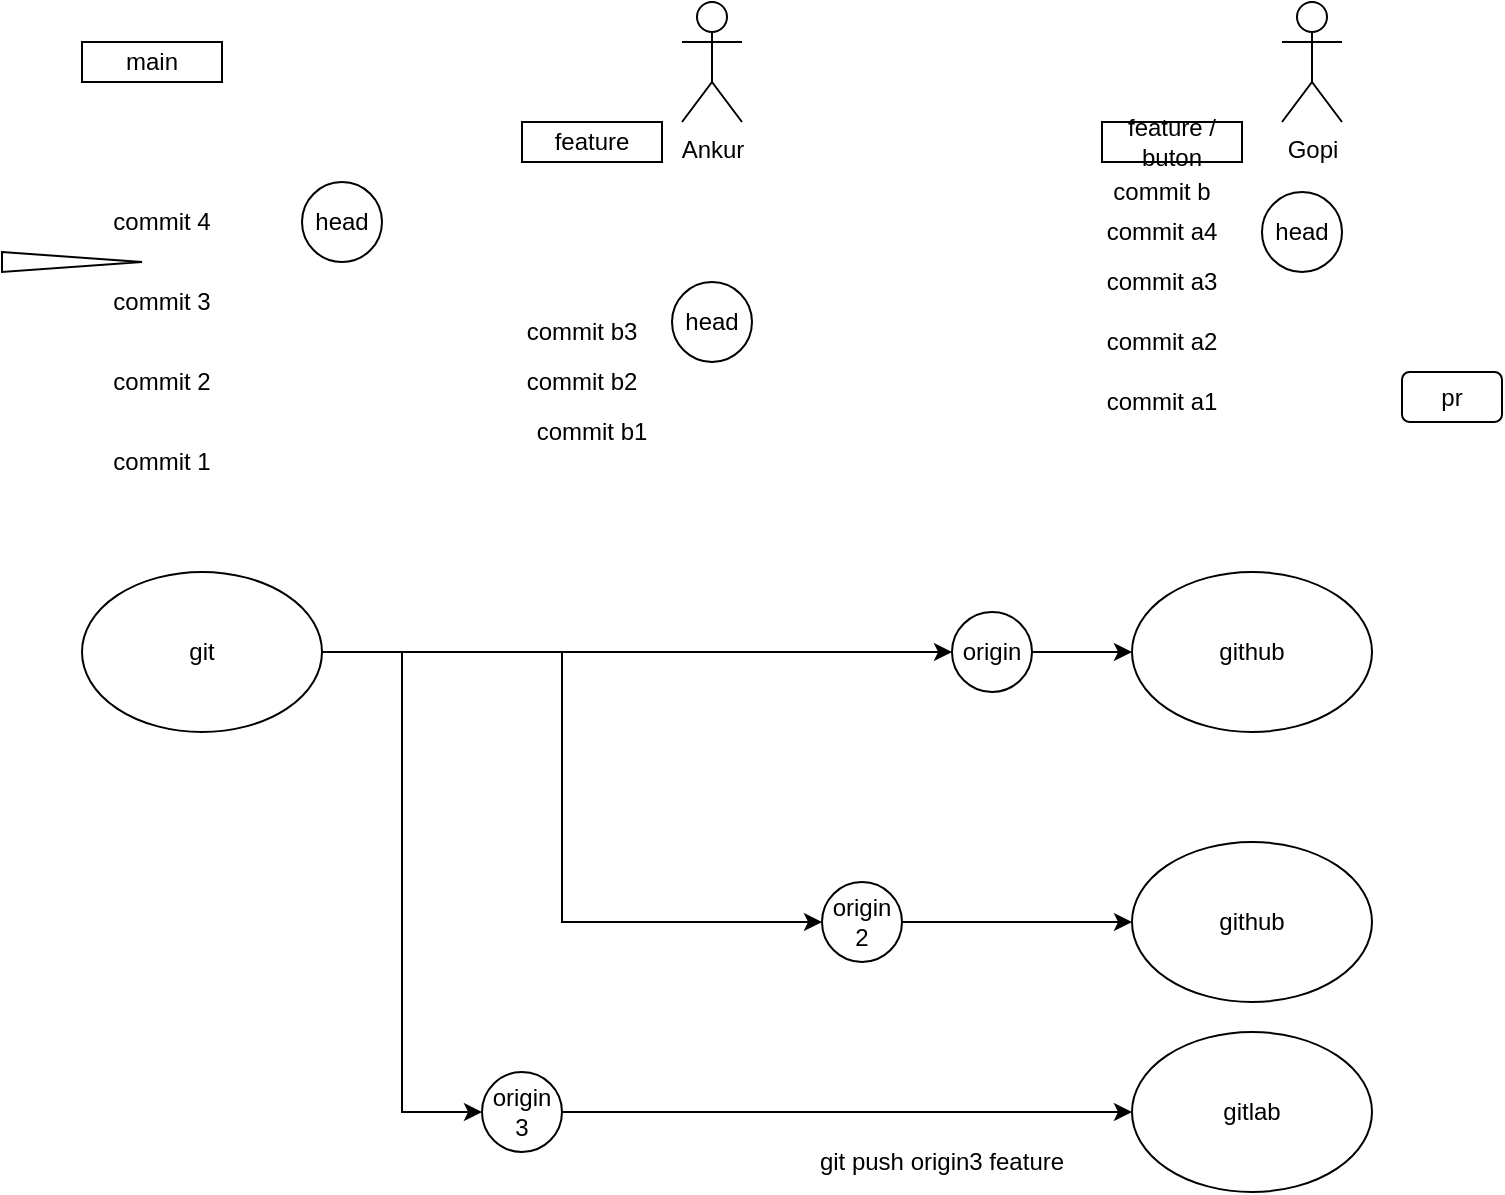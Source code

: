 <mxfile version="21.1.1" type="github">
  <diagram name="Page-1" id="0dETcMMRxrlC8p1lNOKp">
    <mxGraphModel dx="1185" dy="795" grid="1" gridSize="10" guides="1" tooltips="1" connect="1" arrows="1" fold="1" page="1" pageScale="1" pageWidth="827" pageHeight="1169" math="0" shadow="0">
      <root>
        <mxCell id="0" />
        <mxCell id="1" parent="0" />
        <mxCell id="X_DRRjwLALHDRUyH7Zs5-1" value="head" style="ellipse;whiteSpace=wrap;html=1;aspect=fixed;" vertex="1" parent="1">
          <mxGeometry x="150" y="150" width="40" height="40" as="geometry" />
        </mxCell>
        <mxCell id="X_DRRjwLALHDRUyH7Zs5-17" style="edgeStyle=orthogonalEdgeStyle;rounded=0;orthogonalLoop=1;jettySize=auto;html=1;exitX=1;exitY=0.5;exitDx=0;exitDy=0;" edge="1" parent="1" source="X_DRRjwLALHDRUyH7Zs5-2" target="X_DRRjwLALHDRUyH7Zs5-7">
          <mxGeometry relative="1" as="geometry" />
        </mxCell>
        <mxCell id="X_DRRjwLALHDRUyH7Zs5-2" value="origin" style="ellipse;whiteSpace=wrap;html=1;" vertex="1" parent="1">
          <mxGeometry x="475" y="365" width="40" height="40" as="geometry" />
        </mxCell>
        <mxCell id="X_DRRjwLALHDRUyH7Zs5-14" style="edgeStyle=orthogonalEdgeStyle;rounded=0;orthogonalLoop=1;jettySize=auto;html=1;entryX=0;entryY=0.5;entryDx=0;entryDy=0;" edge="1" parent="1" source="X_DRRjwLALHDRUyH7Zs5-4" target="X_DRRjwLALHDRUyH7Zs5-13">
          <mxGeometry relative="1" as="geometry">
            <Array as="points">
              <mxPoint x="200" y="385" />
              <mxPoint x="200" y="615" />
            </Array>
          </mxGeometry>
        </mxCell>
        <mxCell id="X_DRRjwLALHDRUyH7Zs5-15" style="edgeStyle=orthogonalEdgeStyle;rounded=0;orthogonalLoop=1;jettySize=auto;html=1;entryX=0;entryY=0.5;entryDx=0;entryDy=0;" edge="1" parent="1" source="X_DRRjwLALHDRUyH7Zs5-4" target="X_DRRjwLALHDRUyH7Zs5-12">
          <mxGeometry relative="1" as="geometry">
            <mxPoint x="320" y="508" as="targetPoint" />
            <Array as="points">
              <mxPoint x="280" y="385" />
              <mxPoint x="280" y="520" />
            </Array>
          </mxGeometry>
        </mxCell>
        <mxCell id="X_DRRjwLALHDRUyH7Zs5-16" style="edgeStyle=orthogonalEdgeStyle;rounded=0;orthogonalLoop=1;jettySize=auto;html=1;entryX=0;entryY=0.5;entryDx=0;entryDy=0;" edge="1" parent="1" source="X_DRRjwLALHDRUyH7Zs5-4" target="X_DRRjwLALHDRUyH7Zs5-2">
          <mxGeometry relative="1" as="geometry" />
        </mxCell>
        <mxCell id="X_DRRjwLALHDRUyH7Zs5-4" value="git" style="ellipse;whiteSpace=wrap;html=1;" vertex="1" parent="1">
          <mxGeometry x="40" y="345" width="120" height="80" as="geometry" />
        </mxCell>
        <mxCell id="X_DRRjwLALHDRUyH7Zs5-6" value="commit 1" style="text;html=1;strokeColor=none;fillColor=none;align=center;verticalAlign=middle;whiteSpace=wrap;rounded=0;" vertex="1" parent="1">
          <mxGeometry x="50" y="275" width="60" height="30" as="geometry" />
        </mxCell>
        <mxCell id="X_DRRjwLALHDRUyH7Zs5-7" value="github" style="ellipse;whiteSpace=wrap;html=1;" vertex="1" parent="1">
          <mxGeometry x="565" y="345" width="120" height="80" as="geometry" />
        </mxCell>
        <mxCell id="X_DRRjwLALHDRUyH7Zs5-8" value="commit 2" style="text;html=1;strokeColor=none;fillColor=none;align=center;verticalAlign=middle;whiteSpace=wrap;rounded=0;" vertex="1" parent="1">
          <mxGeometry x="50" y="235" width="60" height="30" as="geometry" />
        </mxCell>
        <mxCell id="X_DRRjwLALHDRUyH7Zs5-9" value="commit 3" style="text;html=1;strokeColor=none;fillColor=none;align=center;verticalAlign=middle;whiteSpace=wrap;rounded=0;" vertex="1" parent="1">
          <mxGeometry x="50" y="195" width="60" height="30" as="geometry" />
        </mxCell>
        <mxCell id="X_DRRjwLALHDRUyH7Zs5-10" value="gitlab" style="ellipse;whiteSpace=wrap;html=1;" vertex="1" parent="1">
          <mxGeometry x="565" y="575" width="120" height="80" as="geometry" />
        </mxCell>
        <mxCell id="X_DRRjwLALHDRUyH7Zs5-11" value="github" style="ellipse;whiteSpace=wrap;html=1;" vertex="1" parent="1">
          <mxGeometry x="565" y="480" width="120" height="80" as="geometry" />
        </mxCell>
        <mxCell id="X_DRRjwLALHDRUyH7Zs5-18" style="edgeStyle=orthogonalEdgeStyle;rounded=0;orthogonalLoop=1;jettySize=auto;html=1;entryX=0;entryY=0.5;entryDx=0;entryDy=0;" edge="1" parent="1" source="X_DRRjwLALHDRUyH7Zs5-12" target="X_DRRjwLALHDRUyH7Zs5-11">
          <mxGeometry relative="1" as="geometry" />
        </mxCell>
        <mxCell id="X_DRRjwLALHDRUyH7Zs5-12" value="origin 2" style="ellipse;whiteSpace=wrap;html=1;" vertex="1" parent="1">
          <mxGeometry x="410" y="500" width="40" height="40" as="geometry" />
        </mxCell>
        <mxCell id="X_DRRjwLALHDRUyH7Zs5-19" style="edgeStyle=orthogonalEdgeStyle;rounded=0;orthogonalLoop=1;jettySize=auto;html=1;entryX=0;entryY=0.5;entryDx=0;entryDy=0;" edge="1" parent="1" source="X_DRRjwLALHDRUyH7Zs5-13" target="X_DRRjwLALHDRUyH7Zs5-10">
          <mxGeometry relative="1" as="geometry" />
        </mxCell>
        <mxCell id="X_DRRjwLALHDRUyH7Zs5-13" value="origin 3" style="ellipse;whiteSpace=wrap;html=1;" vertex="1" parent="1">
          <mxGeometry x="240" y="595" width="40" height="40" as="geometry" />
        </mxCell>
        <mxCell id="X_DRRjwLALHDRUyH7Zs5-20" value="main" style="rounded=0;whiteSpace=wrap;html=1;" vertex="1" parent="1">
          <mxGeometry x="40" y="80" width="70" height="20" as="geometry" />
        </mxCell>
        <mxCell id="X_DRRjwLALHDRUyH7Zs5-23" value="feature" style="rounded=0;whiteSpace=wrap;html=1;" vertex="1" parent="1">
          <mxGeometry x="260" y="120" width="70" height="20" as="geometry" />
        </mxCell>
        <mxCell id="X_DRRjwLALHDRUyH7Zs5-24" value="commit b1" style="text;html=1;strokeColor=none;fillColor=none;align=center;verticalAlign=middle;whiteSpace=wrap;rounded=0;" vertex="1" parent="1">
          <mxGeometry x="265" y="260" width="60" height="30" as="geometry" />
        </mxCell>
        <mxCell id="X_DRRjwLALHDRUyH7Zs5-26" value="head" style="ellipse;whiteSpace=wrap;html=1;aspect=fixed;" vertex="1" parent="1">
          <mxGeometry x="335" y="200" width="40" height="40" as="geometry" />
        </mxCell>
        <mxCell id="X_DRRjwLALHDRUyH7Zs5-27" value="git push origin3 feature" style="text;html=1;strokeColor=none;fillColor=none;align=center;verticalAlign=middle;whiteSpace=wrap;rounded=0;" vertex="1" parent="1">
          <mxGeometry x="385" y="625" width="170" height="30" as="geometry" />
        </mxCell>
        <mxCell id="X_DRRjwLALHDRUyH7Zs5-28" value="commit 4" style="text;html=1;strokeColor=none;fillColor=none;align=center;verticalAlign=middle;whiteSpace=wrap;rounded=0;" vertex="1" parent="1">
          <mxGeometry x="50" y="155" width="60" height="30" as="geometry" />
        </mxCell>
        <mxCell id="X_DRRjwLALHDRUyH7Zs5-29" value="" style="triangle;whiteSpace=wrap;html=1;" vertex="1" parent="1">
          <mxGeometry y="185" width="70" height="10" as="geometry" />
        </mxCell>
        <mxCell id="X_DRRjwLALHDRUyH7Zs5-30" value="feature / buton" style="rounded=0;whiteSpace=wrap;html=1;" vertex="1" parent="1">
          <mxGeometry x="550" y="120" width="70" height="20" as="geometry" />
        </mxCell>
        <mxCell id="X_DRRjwLALHDRUyH7Zs5-31" value="commit a3" style="text;html=1;strokeColor=none;fillColor=none;align=center;verticalAlign=middle;whiteSpace=wrap;rounded=0;" vertex="1" parent="1">
          <mxGeometry x="550" y="185" width="60" height="30" as="geometry" />
        </mxCell>
        <mxCell id="X_DRRjwLALHDRUyH7Zs5-32" value="Gopi" style="shape=umlActor;verticalLabelPosition=bottom;verticalAlign=top;html=1;outlineConnect=0;" vertex="1" parent="1">
          <mxGeometry x="640" y="60" width="30" height="60" as="geometry" />
        </mxCell>
        <mxCell id="X_DRRjwLALHDRUyH7Zs5-33" value="Ankur" style="shape=umlActor;verticalLabelPosition=bottom;verticalAlign=top;html=1;outlineConnect=0;" vertex="1" parent="1">
          <mxGeometry x="340" y="60" width="30" height="60" as="geometry" />
        </mxCell>
        <mxCell id="X_DRRjwLALHDRUyH7Zs5-36" value="commit a2" style="text;html=1;strokeColor=none;fillColor=none;align=center;verticalAlign=middle;whiteSpace=wrap;rounded=0;" vertex="1" parent="1">
          <mxGeometry x="550" y="215" width="60" height="30" as="geometry" />
        </mxCell>
        <mxCell id="X_DRRjwLALHDRUyH7Zs5-37" value="commit a1" style="text;html=1;strokeColor=none;fillColor=none;align=center;verticalAlign=middle;whiteSpace=wrap;rounded=0;" vertex="1" parent="1">
          <mxGeometry x="550" y="245" width="60" height="30" as="geometry" />
        </mxCell>
        <mxCell id="X_DRRjwLALHDRUyH7Zs5-38" value="commit a4" style="text;html=1;strokeColor=none;fillColor=none;align=center;verticalAlign=middle;whiteSpace=wrap;rounded=0;" vertex="1" parent="1">
          <mxGeometry x="550" y="160" width="60" height="30" as="geometry" />
        </mxCell>
        <mxCell id="X_DRRjwLALHDRUyH7Zs5-39" value="commit b2" style="text;html=1;strokeColor=none;fillColor=none;align=center;verticalAlign=middle;whiteSpace=wrap;rounded=0;" vertex="1" parent="1">
          <mxGeometry x="260" y="235" width="60" height="30" as="geometry" />
        </mxCell>
        <mxCell id="X_DRRjwLALHDRUyH7Zs5-40" value="commit b3" style="text;html=1;strokeColor=none;fillColor=none;align=center;verticalAlign=middle;whiteSpace=wrap;rounded=0;" vertex="1" parent="1">
          <mxGeometry x="260" y="210" width="60" height="30" as="geometry" />
        </mxCell>
        <mxCell id="X_DRRjwLALHDRUyH7Zs5-42" value="head" style="ellipse;whiteSpace=wrap;html=1;aspect=fixed;" vertex="1" parent="1">
          <mxGeometry x="630" y="155" width="40" height="40" as="geometry" />
        </mxCell>
        <mxCell id="X_DRRjwLALHDRUyH7Zs5-45" value="commit b" style="text;html=1;strokeColor=none;fillColor=none;align=center;verticalAlign=middle;whiteSpace=wrap;rounded=0;" vertex="1" parent="1">
          <mxGeometry x="550" y="140" width="60" height="30" as="geometry" />
        </mxCell>
        <mxCell id="X_DRRjwLALHDRUyH7Zs5-46" value="pr" style="rounded=1;whiteSpace=wrap;html=1;" vertex="1" parent="1">
          <mxGeometry x="700" y="245" width="50" height="25" as="geometry" />
        </mxCell>
      </root>
    </mxGraphModel>
  </diagram>
</mxfile>
